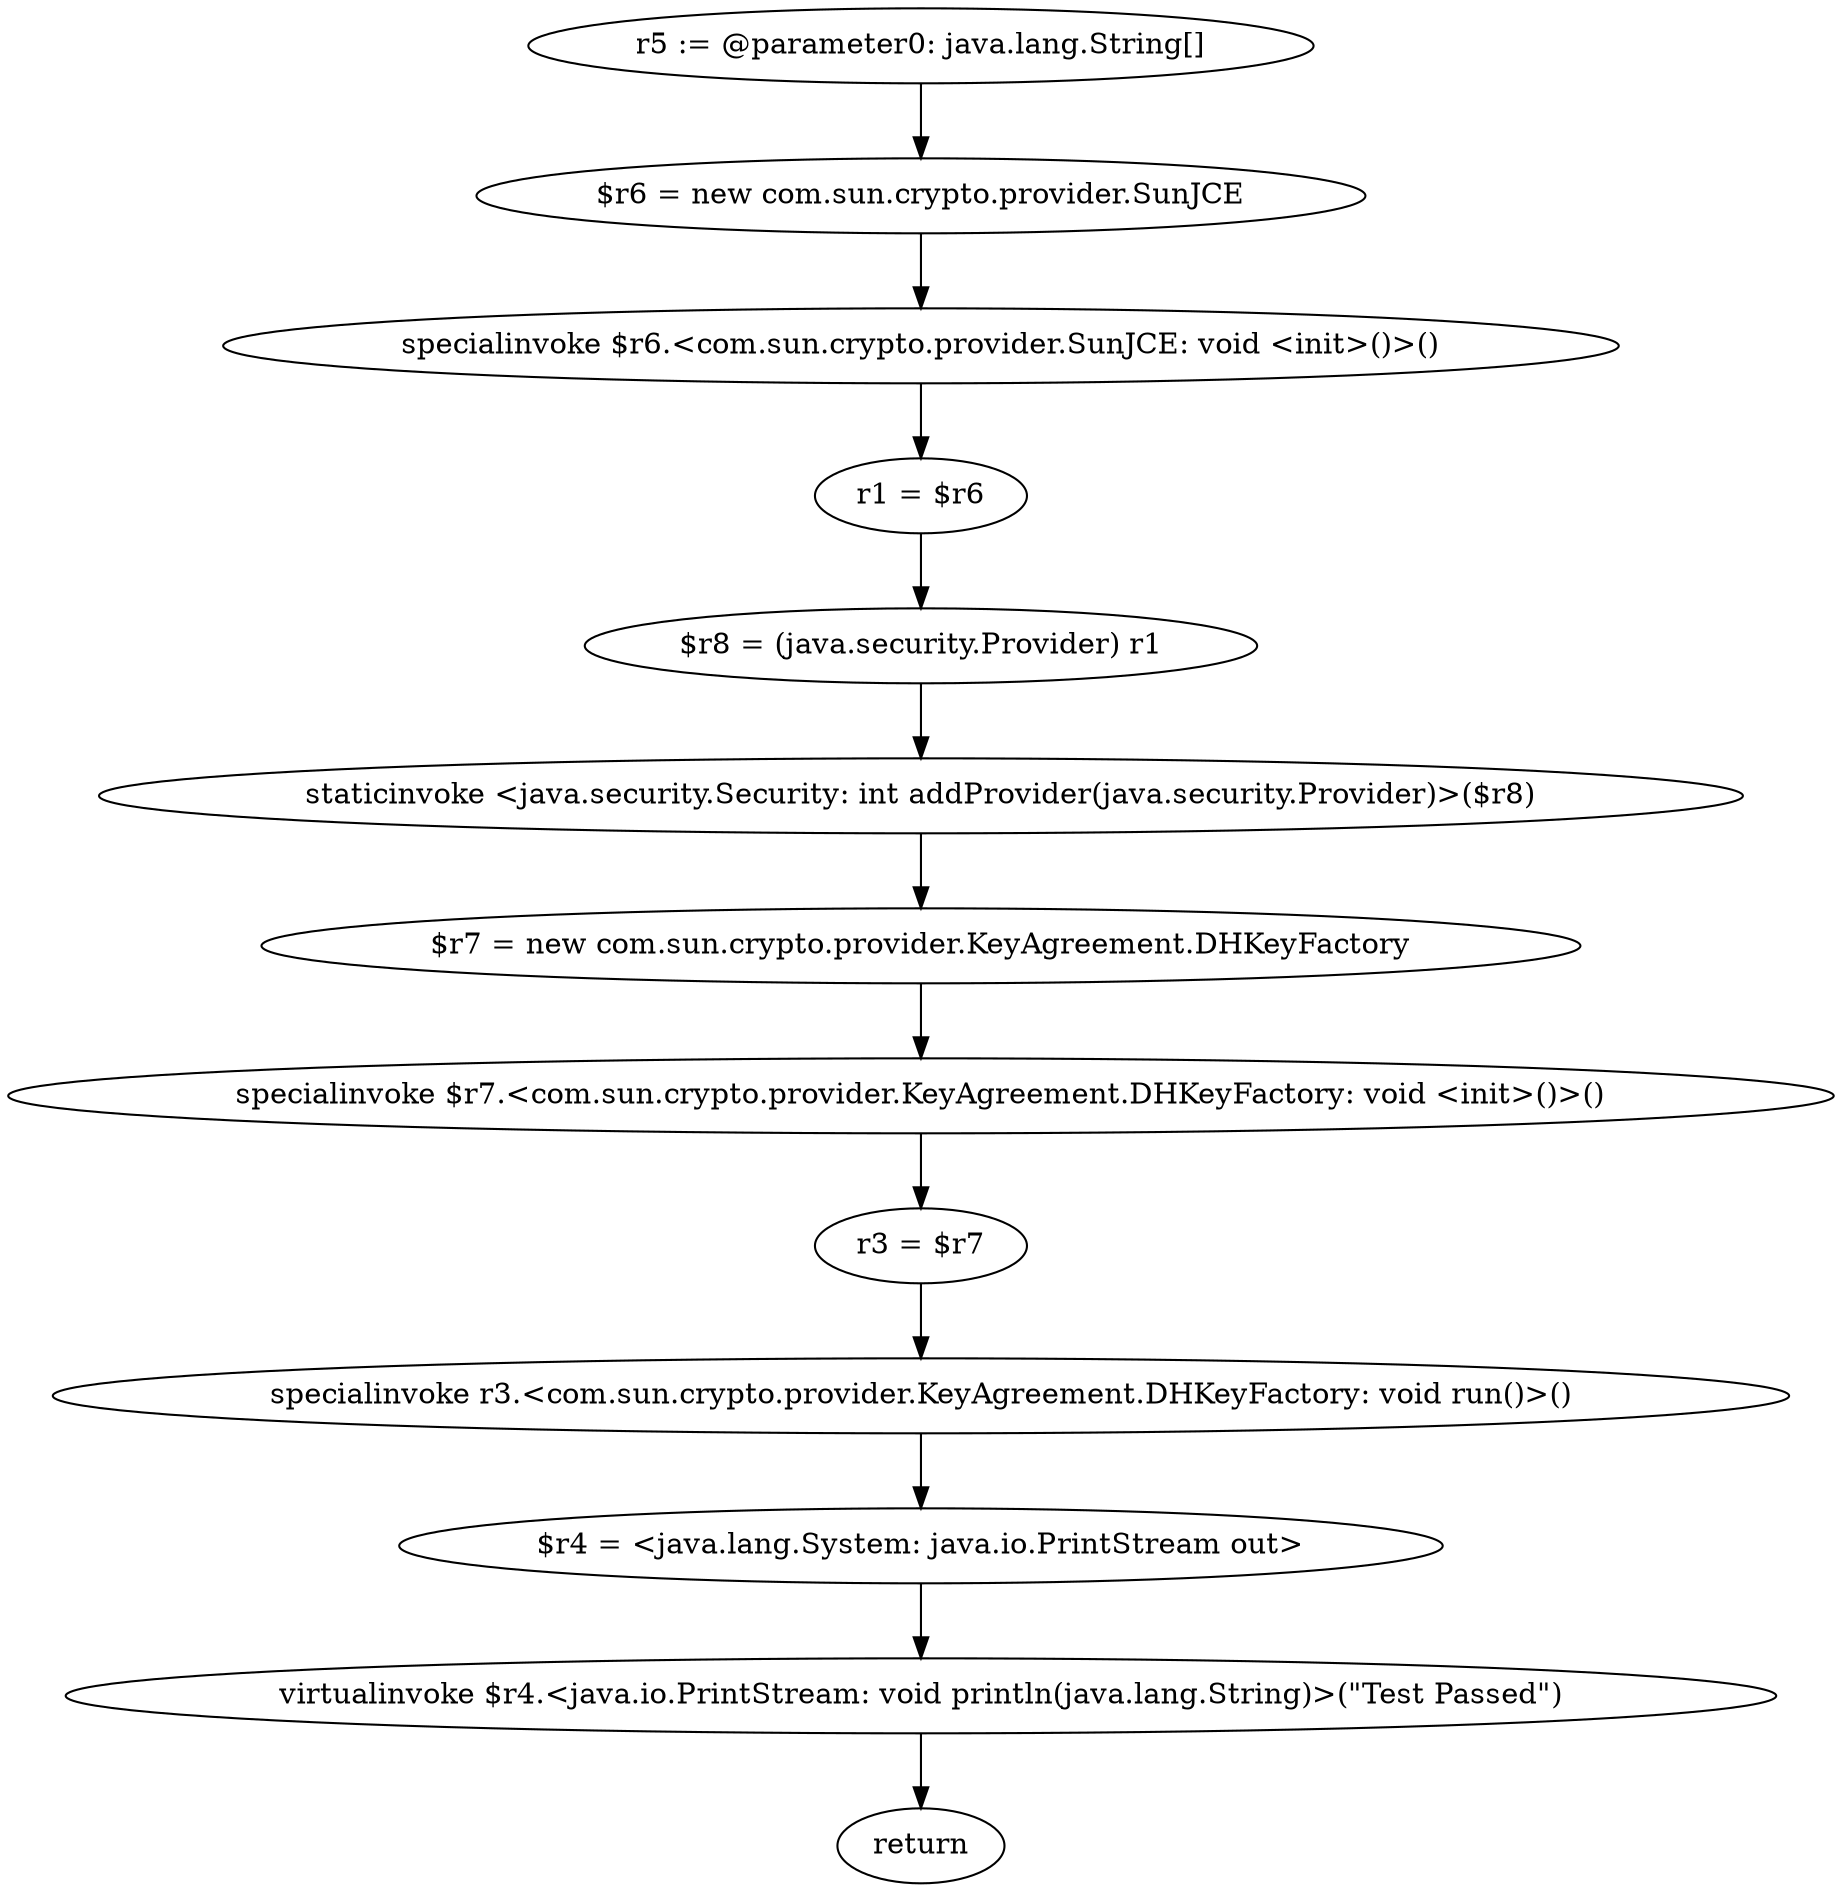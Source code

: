 digraph "unitGraph" {
    "r5 := @parameter0: java.lang.String[]"
    "$r6 = new com.sun.crypto.provider.SunJCE"
    "specialinvoke $r6.<com.sun.crypto.provider.SunJCE: void <init>()>()"
    "r1 = $r6"
    "$r8 = (java.security.Provider) r1"
    "staticinvoke <java.security.Security: int addProvider(java.security.Provider)>($r8)"
    "$r7 = new com.sun.crypto.provider.KeyAgreement.DHKeyFactory"
    "specialinvoke $r7.<com.sun.crypto.provider.KeyAgreement.DHKeyFactory: void <init>()>()"
    "r3 = $r7"
    "specialinvoke r3.<com.sun.crypto.provider.KeyAgreement.DHKeyFactory: void run()>()"
    "$r4 = <java.lang.System: java.io.PrintStream out>"
    "virtualinvoke $r4.<java.io.PrintStream: void println(java.lang.String)>(\"Test Passed\")"
    "return"
    "r5 := @parameter0: java.lang.String[]"->"$r6 = new com.sun.crypto.provider.SunJCE";
    "$r6 = new com.sun.crypto.provider.SunJCE"->"specialinvoke $r6.<com.sun.crypto.provider.SunJCE: void <init>()>()";
    "specialinvoke $r6.<com.sun.crypto.provider.SunJCE: void <init>()>()"->"r1 = $r6";
    "r1 = $r6"->"$r8 = (java.security.Provider) r1";
    "$r8 = (java.security.Provider) r1"->"staticinvoke <java.security.Security: int addProvider(java.security.Provider)>($r8)";
    "staticinvoke <java.security.Security: int addProvider(java.security.Provider)>($r8)"->"$r7 = new com.sun.crypto.provider.KeyAgreement.DHKeyFactory";
    "$r7 = new com.sun.crypto.provider.KeyAgreement.DHKeyFactory"->"specialinvoke $r7.<com.sun.crypto.provider.KeyAgreement.DHKeyFactory: void <init>()>()";
    "specialinvoke $r7.<com.sun.crypto.provider.KeyAgreement.DHKeyFactory: void <init>()>()"->"r3 = $r7";
    "r3 = $r7"->"specialinvoke r3.<com.sun.crypto.provider.KeyAgreement.DHKeyFactory: void run()>()";
    "specialinvoke r3.<com.sun.crypto.provider.KeyAgreement.DHKeyFactory: void run()>()"->"$r4 = <java.lang.System: java.io.PrintStream out>";
    "$r4 = <java.lang.System: java.io.PrintStream out>"->"virtualinvoke $r4.<java.io.PrintStream: void println(java.lang.String)>(\"Test Passed\")";
    "virtualinvoke $r4.<java.io.PrintStream: void println(java.lang.String)>(\"Test Passed\")"->"return";
}
